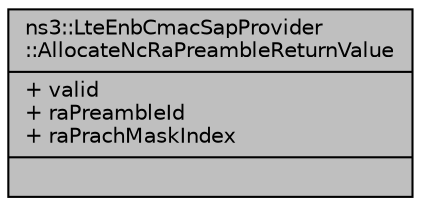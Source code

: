 digraph "ns3::LteEnbCmacSapProvider::AllocateNcRaPreambleReturnValue"
{
  edge [fontname="Helvetica",fontsize="10",labelfontname="Helvetica",labelfontsize="10"];
  node [fontname="Helvetica",fontsize="10",shape=record];
  Node1 [label="{ns3::LteEnbCmacSapProvider\l::AllocateNcRaPreambleReturnValue\n|+ valid\l+ raPreambleId\l+ raPrachMaskIndex\l|}",height=0.2,width=0.4,color="black", fillcolor="grey75", style="filled", fontcolor="black"];
}
